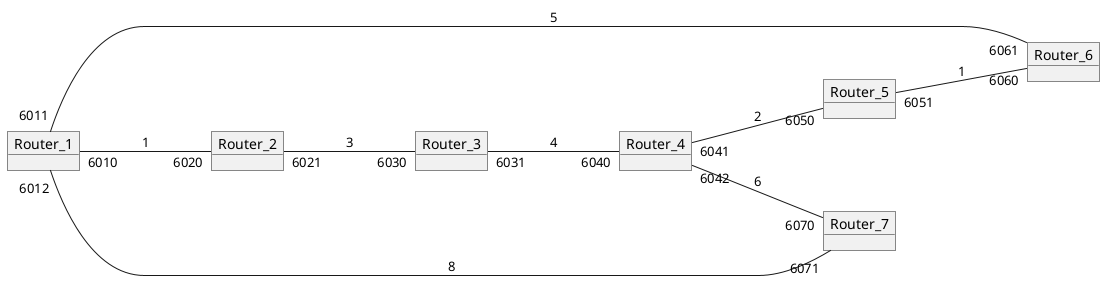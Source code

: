 @startuml COSC364 RIP Network Topology
left to right direction

object Router_1
object Router_2
object Router_3
object Router_4
object Router_5
object Router_6
object Router_7

Router_1 "6010" --- "6020" Router_2 : 1
Router_2 "6021" --- "6030" Router_3 : 3
Router_3 "6031" --- "6040" Router_4 : 4
Router_4 "6041" --- "6050" Router_5 : 2
Router_4 "6042" --- "6070" Router_7 : 6
Router_5 "6051" --- "6060" Router_6 : 1
Router_6 "6061" --- "6011" Router_1 : 5
Router_7 "6071" --- "6012" Router_1 : 8

@enduml